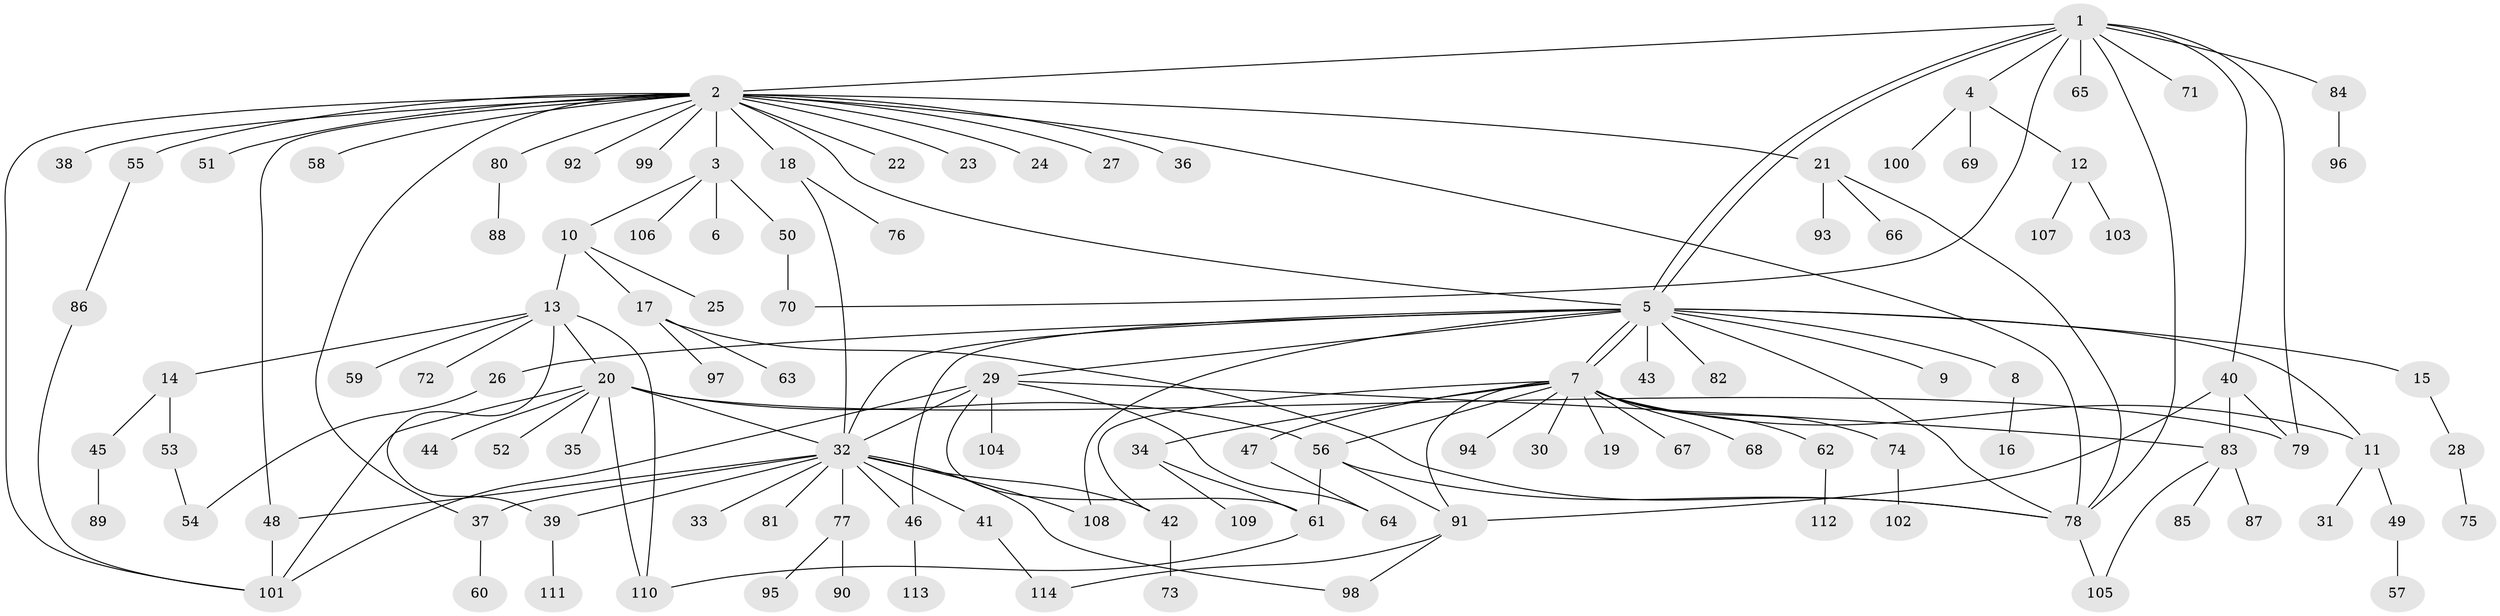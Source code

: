 // Generated by graph-tools (version 1.1) at 2025/01/03/09/25 03:01:43]
// undirected, 114 vertices, 151 edges
graph export_dot {
graph [start="1"]
  node [color=gray90,style=filled];
  1;
  2;
  3;
  4;
  5;
  6;
  7;
  8;
  9;
  10;
  11;
  12;
  13;
  14;
  15;
  16;
  17;
  18;
  19;
  20;
  21;
  22;
  23;
  24;
  25;
  26;
  27;
  28;
  29;
  30;
  31;
  32;
  33;
  34;
  35;
  36;
  37;
  38;
  39;
  40;
  41;
  42;
  43;
  44;
  45;
  46;
  47;
  48;
  49;
  50;
  51;
  52;
  53;
  54;
  55;
  56;
  57;
  58;
  59;
  60;
  61;
  62;
  63;
  64;
  65;
  66;
  67;
  68;
  69;
  70;
  71;
  72;
  73;
  74;
  75;
  76;
  77;
  78;
  79;
  80;
  81;
  82;
  83;
  84;
  85;
  86;
  87;
  88;
  89;
  90;
  91;
  92;
  93;
  94;
  95;
  96;
  97;
  98;
  99;
  100;
  101;
  102;
  103;
  104;
  105;
  106;
  107;
  108;
  109;
  110;
  111;
  112;
  113;
  114;
  1 -- 2;
  1 -- 4;
  1 -- 5;
  1 -- 5;
  1 -- 40;
  1 -- 65;
  1 -- 70;
  1 -- 71;
  1 -- 78;
  1 -- 79;
  1 -- 84;
  2 -- 3;
  2 -- 5;
  2 -- 18;
  2 -- 21;
  2 -- 22;
  2 -- 23;
  2 -- 24;
  2 -- 27;
  2 -- 36;
  2 -- 37;
  2 -- 38;
  2 -- 48;
  2 -- 51;
  2 -- 55;
  2 -- 58;
  2 -- 78;
  2 -- 80;
  2 -- 92;
  2 -- 99;
  2 -- 101;
  3 -- 6;
  3 -- 10;
  3 -- 50;
  3 -- 106;
  4 -- 12;
  4 -- 69;
  4 -- 100;
  5 -- 7;
  5 -- 7;
  5 -- 8;
  5 -- 9;
  5 -- 11;
  5 -- 15;
  5 -- 26;
  5 -- 29;
  5 -- 32;
  5 -- 43;
  5 -- 46;
  5 -- 78;
  5 -- 82;
  5 -- 108;
  7 -- 11;
  7 -- 19;
  7 -- 30;
  7 -- 34;
  7 -- 42;
  7 -- 47;
  7 -- 56;
  7 -- 62;
  7 -- 67;
  7 -- 68;
  7 -- 74;
  7 -- 91;
  7 -- 94;
  8 -- 16;
  10 -- 13;
  10 -- 17;
  10 -- 25;
  11 -- 31;
  11 -- 49;
  12 -- 103;
  12 -- 107;
  13 -- 14;
  13 -- 20;
  13 -- 39;
  13 -- 59;
  13 -- 72;
  13 -- 110;
  14 -- 45;
  14 -- 53;
  15 -- 28;
  17 -- 63;
  17 -- 78;
  17 -- 97;
  18 -- 32;
  18 -- 76;
  20 -- 32;
  20 -- 35;
  20 -- 44;
  20 -- 52;
  20 -- 56;
  20 -- 79;
  20 -- 101;
  20 -- 110;
  21 -- 66;
  21 -- 78;
  21 -- 93;
  26 -- 54;
  28 -- 75;
  29 -- 32;
  29 -- 61;
  29 -- 64;
  29 -- 83;
  29 -- 101;
  29 -- 104;
  32 -- 33;
  32 -- 37;
  32 -- 39;
  32 -- 41;
  32 -- 42;
  32 -- 46;
  32 -- 48;
  32 -- 77;
  32 -- 81;
  32 -- 98;
  32 -- 108;
  34 -- 61;
  34 -- 109;
  37 -- 60;
  39 -- 111;
  40 -- 79;
  40 -- 83;
  40 -- 91;
  41 -- 114;
  42 -- 73;
  45 -- 89;
  46 -- 113;
  47 -- 64;
  48 -- 101;
  49 -- 57;
  50 -- 70;
  53 -- 54;
  55 -- 86;
  56 -- 61;
  56 -- 78;
  56 -- 91;
  61 -- 110;
  62 -- 112;
  74 -- 102;
  77 -- 90;
  77 -- 95;
  78 -- 105;
  80 -- 88;
  83 -- 85;
  83 -- 87;
  83 -- 105;
  84 -- 96;
  86 -- 101;
  91 -- 98;
  91 -- 114;
}
